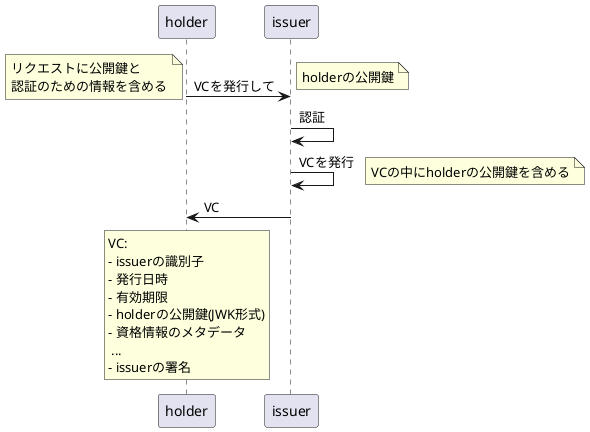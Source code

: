 @startuml
holder -> issuer : VCを発行して
note left: リクエストに公開鍵と\n認証のための情報を含める
note right: holderの公開鍵
issuer -> issuer : 認証
issuer -> issuer : VCを発行
note right: VCの中にholderの公開鍵を含める
holder <- issuer : VC
rnote over holder
VC:
- issuerの識別子
- 発行日時
- 有効期限
- holderの公開鍵(JWK形式)
- 資格情報のメタデータ
 ...
- issuerの署名
endrnote
@enduml
